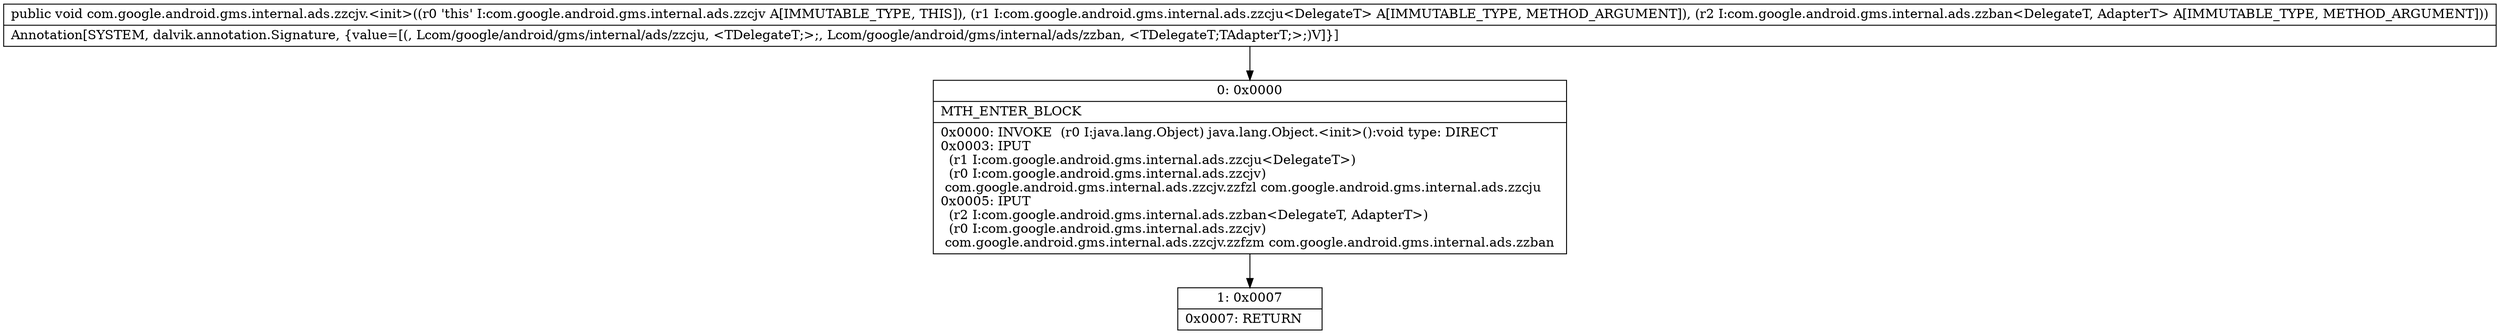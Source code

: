 digraph "CFG forcom.google.android.gms.internal.ads.zzcjv.\<init\>(Lcom\/google\/android\/gms\/internal\/ads\/zzcju;Lcom\/google\/android\/gms\/internal\/ads\/zzban;)V" {
Node_0 [shape=record,label="{0\:\ 0x0000|MTH_ENTER_BLOCK\l|0x0000: INVOKE  (r0 I:java.lang.Object) java.lang.Object.\<init\>():void type: DIRECT \l0x0003: IPUT  \l  (r1 I:com.google.android.gms.internal.ads.zzcju\<DelegateT\>)\l  (r0 I:com.google.android.gms.internal.ads.zzcjv)\l com.google.android.gms.internal.ads.zzcjv.zzfzl com.google.android.gms.internal.ads.zzcju \l0x0005: IPUT  \l  (r2 I:com.google.android.gms.internal.ads.zzban\<DelegateT, AdapterT\>)\l  (r0 I:com.google.android.gms.internal.ads.zzcjv)\l com.google.android.gms.internal.ads.zzcjv.zzfzm com.google.android.gms.internal.ads.zzban \l}"];
Node_1 [shape=record,label="{1\:\ 0x0007|0x0007: RETURN   \l}"];
MethodNode[shape=record,label="{public void com.google.android.gms.internal.ads.zzcjv.\<init\>((r0 'this' I:com.google.android.gms.internal.ads.zzcjv A[IMMUTABLE_TYPE, THIS]), (r1 I:com.google.android.gms.internal.ads.zzcju\<DelegateT\> A[IMMUTABLE_TYPE, METHOD_ARGUMENT]), (r2 I:com.google.android.gms.internal.ads.zzban\<DelegateT, AdapterT\> A[IMMUTABLE_TYPE, METHOD_ARGUMENT]))  | Annotation[SYSTEM, dalvik.annotation.Signature, \{value=[(, Lcom\/google\/android\/gms\/internal\/ads\/zzcju, \<TDelegateT;\>;, Lcom\/google\/android\/gms\/internal\/ads\/zzban, \<TDelegateT;TAdapterT;\>;)V]\}]\l}"];
MethodNode -> Node_0;
Node_0 -> Node_1;
}

